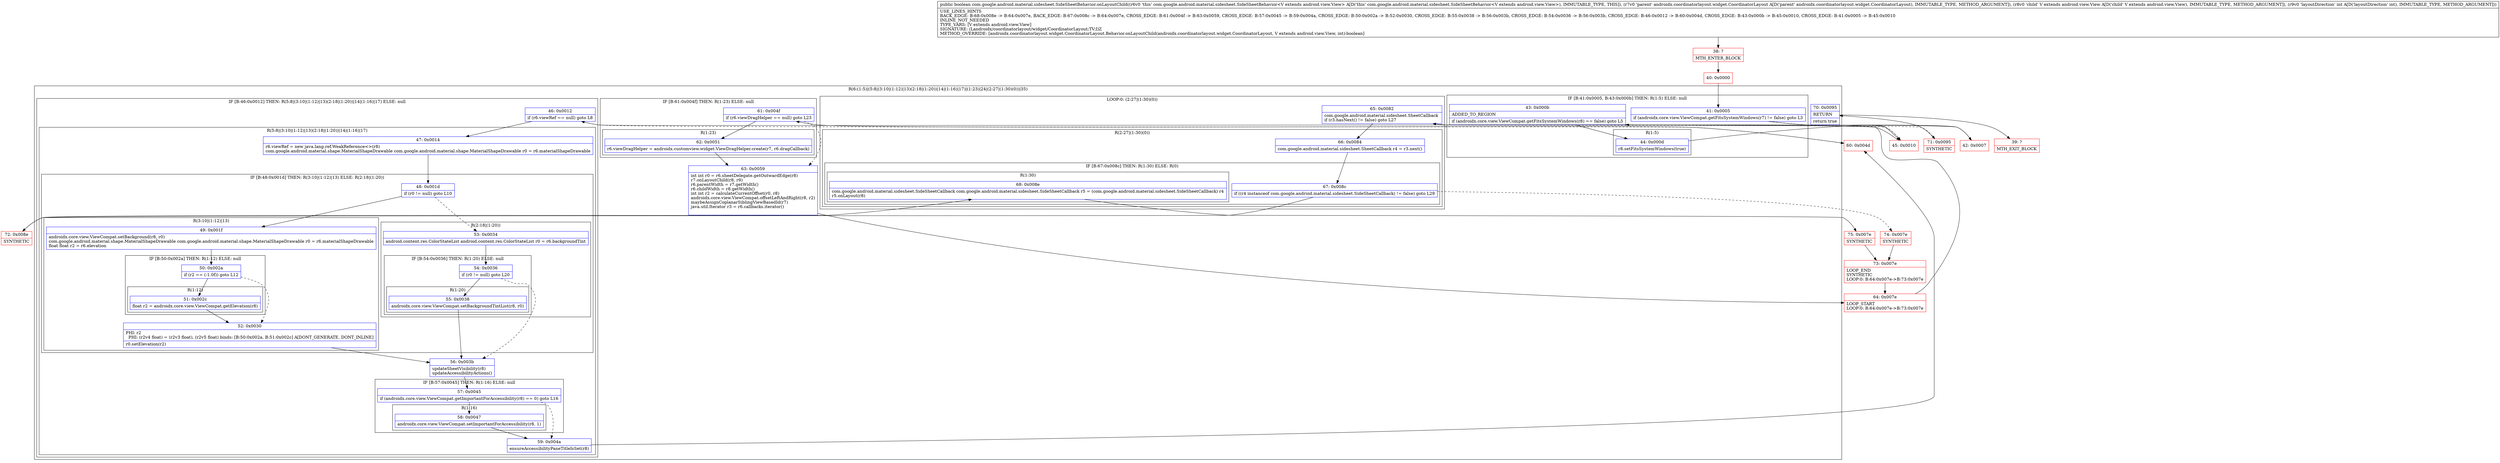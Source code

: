 digraph "CFG forcom.google.android.material.sidesheet.SideSheetBehavior.onLayoutChild(Landroidx\/coordinatorlayout\/widget\/CoordinatorLayout;Landroid\/view\/View;I)Z" {
subgraph cluster_Region_1905368982 {
label = "R(6:(1:5)|(5:8|(3:10|(1:12)|13)(2:18|(1:20))|14|(1:16)|17)|(1:23)|24|(2:27|(1:30)(0))|35)";
node [shape=record,color=blue];
subgraph cluster_IfRegion_2146533710 {
label = "IF [B:41:0x0005, B:43:0x000b] THEN: R(1:5) ELSE: null";
node [shape=record,color=blue];
Node_41 [shape=record,label="{41\:\ 0x0005|if (androidx.core.view.ViewCompat.getFitsSystemWindows(r7) != false) goto L3\l}"];
Node_43 [shape=record,label="{43\:\ 0x000b|ADDED_TO_REGION\l|if (androidx.core.view.ViewCompat.getFitsSystemWindows(r8) == false) goto L5\l}"];
subgraph cluster_Region_936611855 {
label = "R(1:5)";
node [shape=record,color=blue];
Node_44 [shape=record,label="{44\:\ 0x000d|r8.setFitsSystemWindows(true)\l}"];
}
}
subgraph cluster_IfRegion_567826115 {
label = "IF [B:46:0x0012] THEN: R(5:8|(3:10|(1:12)|13)(2:18|(1:20))|14|(1:16)|17) ELSE: null";
node [shape=record,color=blue];
Node_46 [shape=record,label="{46\:\ 0x0012|if (r6.viewRef == null) goto L8\l}"];
subgraph cluster_Region_414166928 {
label = "R(5:8|(3:10|(1:12)|13)(2:18|(1:20))|14|(1:16)|17)";
node [shape=record,color=blue];
Node_47 [shape=record,label="{47\:\ 0x0014|r6.viewRef = new java.lang.ref.WeakReference\<\>(r8)\lcom.google.android.material.shape.MaterialShapeDrawable com.google.android.material.shape.MaterialShapeDrawable r0 = r6.materialShapeDrawable\l}"];
subgraph cluster_IfRegion_408680453 {
label = "IF [B:48:0x001d] THEN: R(3:10|(1:12)|13) ELSE: R(2:18|(1:20))";
node [shape=record,color=blue];
Node_48 [shape=record,label="{48\:\ 0x001d|if (r0 != null) goto L10\l}"];
subgraph cluster_Region_1699461559 {
label = "R(3:10|(1:12)|13)";
node [shape=record,color=blue];
Node_49 [shape=record,label="{49\:\ 0x001f|androidx.core.view.ViewCompat.setBackground(r8, r0)\lcom.google.android.material.shape.MaterialShapeDrawable com.google.android.material.shape.MaterialShapeDrawable r0 = r6.materialShapeDrawable\lfloat float r2 = r6.elevation\l}"];
subgraph cluster_IfRegion_659293628 {
label = "IF [B:50:0x002a] THEN: R(1:12) ELSE: null";
node [shape=record,color=blue];
Node_50 [shape=record,label="{50\:\ 0x002a|if (r2 == (\-1.0f)) goto L12\l}"];
subgraph cluster_Region_907254915 {
label = "R(1:12)";
node [shape=record,color=blue];
Node_51 [shape=record,label="{51\:\ 0x002c|float r2 = androidx.core.view.ViewCompat.getElevation(r8)\l}"];
}
}
Node_52 [shape=record,label="{52\:\ 0x0030|PHI: r2 \l  PHI: (r2v4 float) = (r2v3 float), (r2v5 float) binds: [B:50:0x002a, B:51:0x002c] A[DONT_GENERATE, DONT_INLINE]\l|r0.setElevation(r2)\l}"];
}
subgraph cluster_Region_751284524 {
label = "R(2:18|(1:20))";
node [shape=record,color=blue];
Node_53 [shape=record,label="{53\:\ 0x0034|android.content.res.ColorStateList android.content.res.ColorStateList r0 = r6.backgroundTint\l}"];
subgraph cluster_IfRegion_1240549387 {
label = "IF [B:54:0x0036] THEN: R(1:20) ELSE: null";
node [shape=record,color=blue];
Node_54 [shape=record,label="{54\:\ 0x0036|if (r0 != null) goto L20\l}"];
subgraph cluster_Region_246225632 {
label = "R(1:20)";
node [shape=record,color=blue];
Node_55 [shape=record,label="{55\:\ 0x0038|androidx.core.view.ViewCompat.setBackgroundTintList(r8, r0)\l}"];
}
}
}
}
Node_56 [shape=record,label="{56\:\ 0x003b|updateSheetVisibility(r8)\lupdateAccessibilityActions()\l}"];
subgraph cluster_IfRegion_1251002901 {
label = "IF [B:57:0x0045] THEN: R(1:16) ELSE: null";
node [shape=record,color=blue];
Node_57 [shape=record,label="{57\:\ 0x0045|if (androidx.core.view.ViewCompat.getImportantForAccessibility(r8) == 0) goto L16\l}"];
subgraph cluster_Region_957929976 {
label = "R(1:16)";
node [shape=record,color=blue];
Node_58 [shape=record,label="{58\:\ 0x0047|androidx.core.view.ViewCompat.setImportantForAccessibility(r8, 1)\l}"];
}
}
Node_59 [shape=record,label="{59\:\ 0x004a|ensureAccessibilityPaneTitleIsSet(r8)\l}"];
}
}
subgraph cluster_IfRegion_308311356 {
label = "IF [B:61:0x004f] THEN: R(1:23) ELSE: null";
node [shape=record,color=blue];
Node_61 [shape=record,label="{61\:\ 0x004f|if (r6.viewDragHelper == null) goto L23\l}"];
subgraph cluster_Region_1902987261 {
label = "R(1:23)";
node [shape=record,color=blue];
Node_62 [shape=record,label="{62\:\ 0x0051|r6.viewDragHelper = androidx.customview.widget.ViewDragHelper.create(r7, r6.dragCallback)\l}"];
}
}
Node_63 [shape=record,label="{63\:\ 0x0059|int int r0 = r6.sheetDelegate.getOutwardEdge(r8)\lr7.onLayoutChild(r8, r9)\lr6.parentWidth = r7.getWidth()\lr6.childWidth = r8.getWidth()\lint int r2 = calculateCurrentOffset(r0, r8)\landroidx.core.view.ViewCompat.offsetLeftAndRight(r8, r2)\lmaybeAssignCoplanarSiblingViewBasedId(r7)\ljava.util.Iterator r3 = r6.callbacks.iterator()\l\l}"];
subgraph cluster_LoopRegion_1038220199 {
label = "LOOP:0: (2:27|(1:30)(0))";
node [shape=record,color=blue];
Node_65 [shape=record,label="{65\:\ 0x0082|com.google.android.material.sidesheet.SheetCallback \lif (r3.hasNext() != false) goto L27\l}"];
subgraph cluster_Region_1112089338 {
label = "R(2:27|(1:30)(0))";
node [shape=record,color=blue];
Node_66 [shape=record,label="{66\:\ 0x0084|com.google.android.material.sidesheet.SheetCallback r4 = r3.next()\l}"];
subgraph cluster_IfRegion_1393649178 {
label = "IF [B:67:0x008c] THEN: R(1:30) ELSE: R(0)";
node [shape=record,color=blue];
Node_67 [shape=record,label="{67\:\ 0x008c|if ((r4 instanceof com.google.android.material.sidesheet.SideSheetCallback) != false) goto L29\l}"];
subgraph cluster_Region_453663219 {
label = "R(1:30)";
node [shape=record,color=blue];
Node_68 [shape=record,label="{68\:\ 0x008e|com.google.android.material.sidesheet.SideSheetCallback com.google.android.material.sidesheet.SideSheetCallback r5 = (com.google.android.material.sidesheet.SideSheetCallback) r4\lr5.onLayout(r8)\l}"];
}
subgraph cluster_Region_1222152490 {
label = "R(0)";
node [shape=record,color=blue];
}
}
}
}
Node_70 [shape=record,label="{70\:\ 0x0095|RETURN\l|return true\l}"];
}
Node_38 [shape=record,color=red,label="{38\:\ ?|MTH_ENTER_BLOCK\l}"];
Node_40 [shape=record,color=red,label="{40\:\ 0x0000}"];
Node_42 [shape=record,color=red,label="{42\:\ 0x0007}"];
Node_45 [shape=record,color=red,label="{45\:\ 0x0010}"];
Node_60 [shape=record,color=red,label="{60\:\ 0x004d}"];
Node_64 [shape=record,color=red,label="{64\:\ 0x007e|LOOP_START\lLOOP:0: B:64:0x007e\-\>B:73:0x007e\l}"];
Node_72 [shape=record,color=red,label="{72\:\ 0x008e|SYNTHETIC\l}"];
Node_75 [shape=record,color=red,label="{75\:\ 0x007e|SYNTHETIC\l}"];
Node_73 [shape=record,color=red,label="{73\:\ 0x007e|LOOP_END\lSYNTHETIC\lLOOP:0: B:64:0x007e\-\>B:73:0x007e\l}"];
Node_74 [shape=record,color=red,label="{74\:\ 0x007e|SYNTHETIC\l}"];
Node_71 [shape=record,color=red,label="{71\:\ 0x0095|SYNTHETIC\l}"];
Node_39 [shape=record,color=red,label="{39\:\ ?|MTH_EXIT_BLOCK\l}"];
MethodNode[shape=record,label="{public boolean com.google.android.material.sidesheet.SideSheetBehavior.onLayoutChild((r6v0 'this' com.google.android.material.sidesheet.SideSheetBehavior\<V extends android.view.View\> A[D('this' com.google.android.material.sidesheet.SideSheetBehavior\<V extends android.view.View\>), IMMUTABLE_TYPE, THIS]), (r7v0 'parent' androidx.coordinatorlayout.widget.CoordinatorLayout A[D('parent' androidx.coordinatorlayout.widget.CoordinatorLayout), IMMUTABLE_TYPE, METHOD_ARGUMENT]), (r8v0 'child' V extends android.view.View A[D('child' V extends android.view.View), IMMUTABLE_TYPE, METHOD_ARGUMENT]), (r9v0 'layoutDirection' int A[D('layoutDirection' int), IMMUTABLE_TYPE, METHOD_ARGUMENT]))  | USE_LINES_HINTS\lBACK_EDGE: B:68:0x008e \-\> B:64:0x007e, BACK_EDGE: B:67:0x008c \-\> B:64:0x007e, CROSS_EDGE: B:61:0x004f \-\> B:63:0x0059, CROSS_EDGE: B:57:0x0045 \-\> B:59:0x004a, CROSS_EDGE: B:50:0x002a \-\> B:52:0x0030, CROSS_EDGE: B:55:0x0038 \-\> B:56:0x003b, CROSS_EDGE: B:54:0x0036 \-\> B:56:0x003b, CROSS_EDGE: B:46:0x0012 \-\> B:60:0x004d, CROSS_EDGE: B:43:0x000b \-\> B:45:0x0010, CROSS_EDGE: B:41:0x0005 \-\> B:45:0x0010\lINLINE_NOT_NEEDED\lTYPE_VARS: [V extends android.view.View]\lSIGNATURE: (Landroidx\/coordinatorlayout\/widget\/CoordinatorLayout;TV;I)Z\lMETHOD_OVERRIDE: [androidx.coordinatorlayout.widget.CoordinatorLayout.Behavior.onLayoutChild(androidx.coordinatorlayout.widget.CoordinatorLayout, V extends android.view.View, int):boolean]\l}"];
MethodNode -> Node_38;Node_41 -> Node_42;
Node_41 -> Node_45[style=dashed];
Node_43 -> Node_44;
Node_43 -> Node_45[style=dashed];
Node_44 -> Node_45;
Node_46 -> Node_47;
Node_46 -> Node_60[style=dashed];
Node_47 -> Node_48;
Node_48 -> Node_49;
Node_48 -> Node_53[style=dashed];
Node_49 -> Node_50;
Node_50 -> Node_51;
Node_50 -> Node_52[style=dashed];
Node_51 -> Node_52;
Node_52 -> Node_56;
Node_53 -> Node_54;
Node_54 -> Node_55;
Node_54 -> Node_56[style=dashed];
Node_55 -> Node_56;
Node_56 -> Node_57;
Node_57 -> Node_58;
Node_57 -> Node_59[style=dashed];
Node_58 -> Node_59;
Node_59 -> Node_60;
Node_61 -> Node_62;
Node_61 -> Node_63[style=dashed];
Node_62 -> Node_63;
Node_63 -> Node_64;
Node_65 -> Node_66;
Node_65 -> Node_71[style=dashed];
Node_66 -> Node_67;
Node_67 -> Node_72;
Node_67 -> Node_74[style=dashed];
Node_68 -> Node_75;
Node_70 -> Node_39;
Node_38 -> Node_40;
Node_40 -> Node_41;
Node_42 -> Node_43;
Node_45 -> Node_46;
Node_60 -> Node_61;
Node_64 -> Node_65;
Node_72 -> Node_68;
Node_75 -> Node_73;
Node_73 -> Node_64;
Node_74 -> Node_73;
Node_71 -> Node_70;
}

